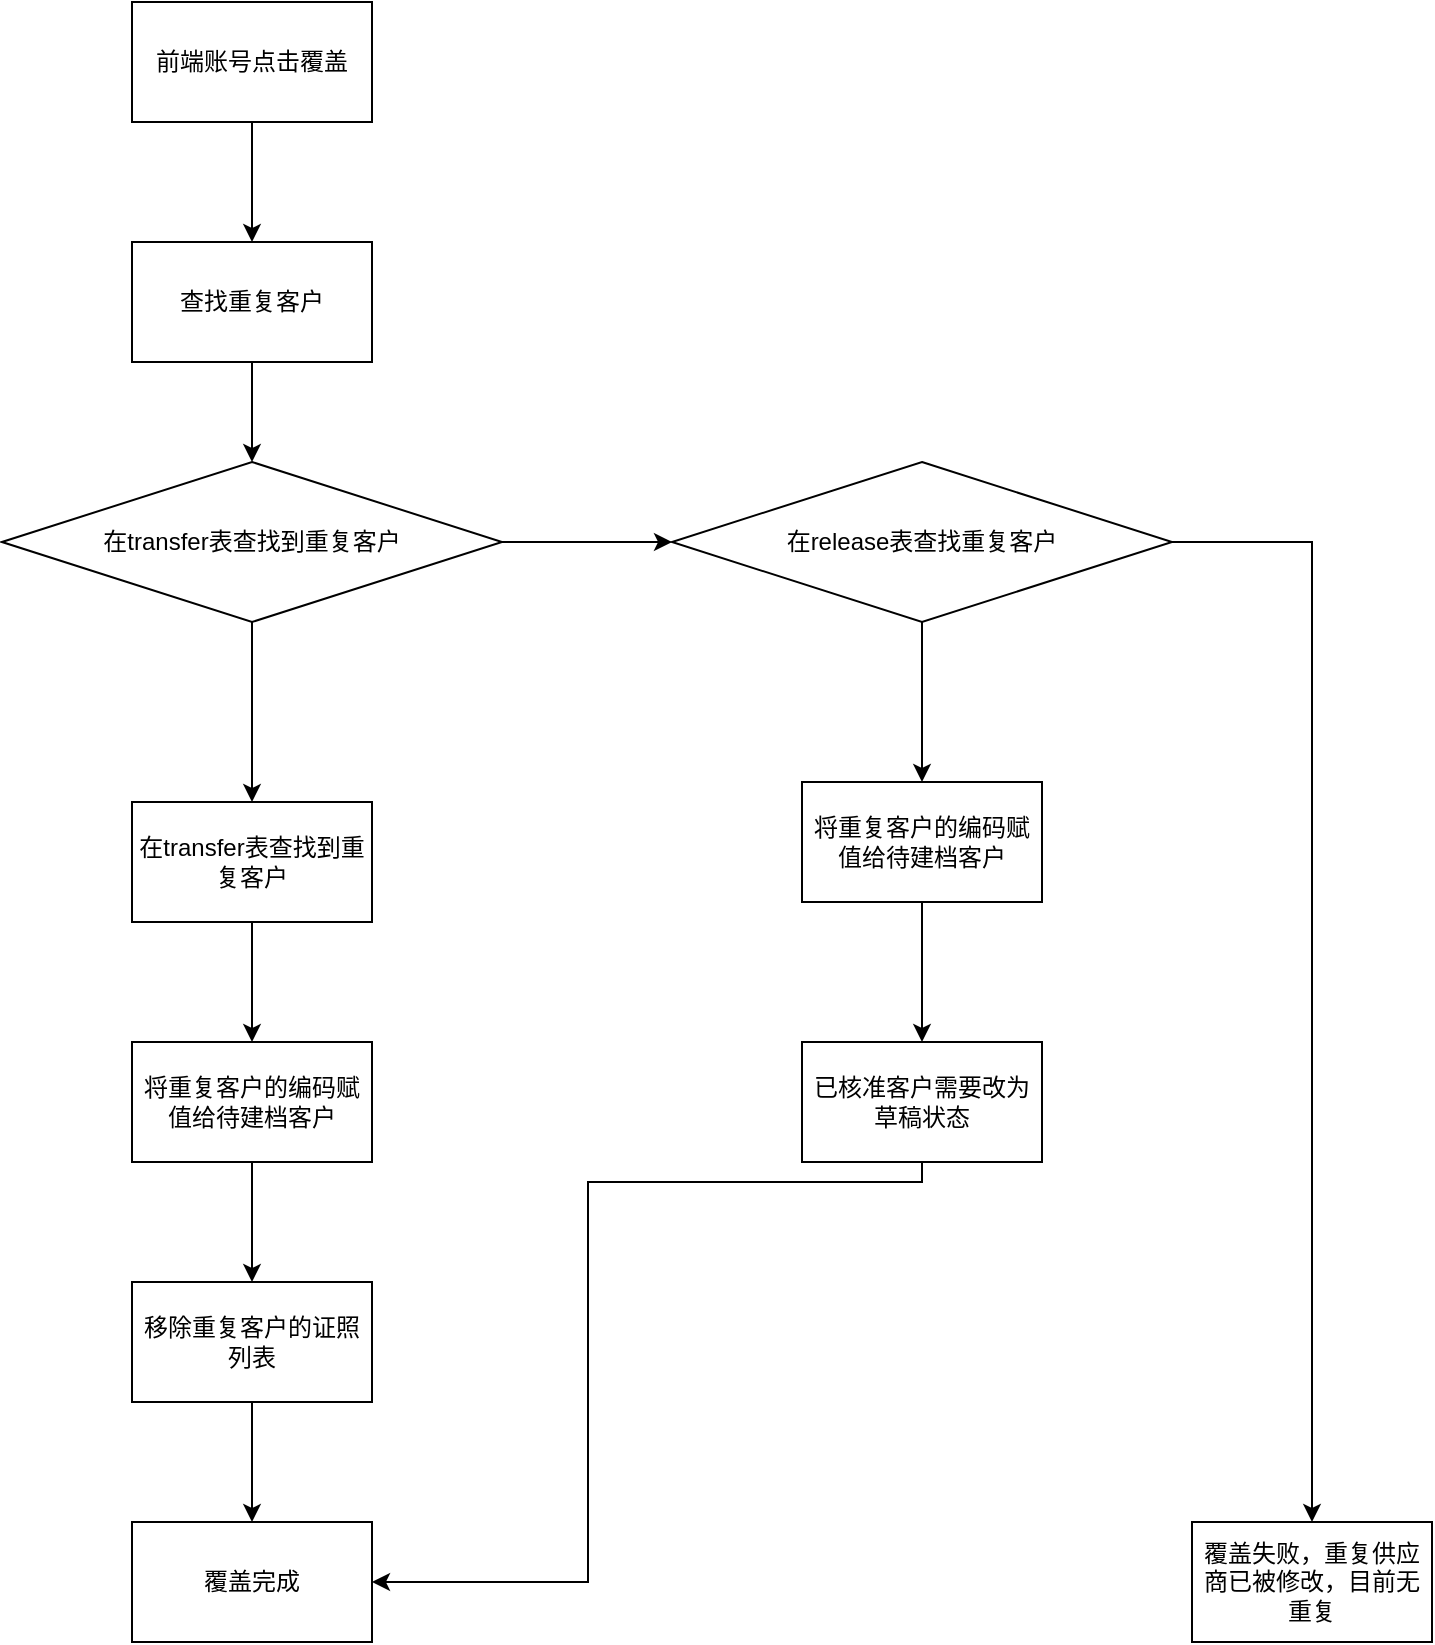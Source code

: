 <mxfile version="14.8.6" type="github"><diagram id="mzLmkTchyPpx6X2ViSFh" name="Page-1"><mxGraphModel dx="1422" dy="762" grid="1" gridSize="10" guides="1" tooltips="1" connect="1" arrows="1" fold="1" page="1" pageScale="1" pageWidth="827" pageHeight="1169" math="0" shadow="0"><root><mxCell id="0"/><mxCell id="1" parent="0"/><mxCell id="Z1cNxyu3MpxTD4Wfr18r-11" style="edgeStyle=orthogonalEdgeStyle;rounded=0;orthogonalLoop=1;jettySize=auto;html=1;entryX=0.5;entryY=0;entryDx=0;entryDy=0;" parent="1" source="Z1cNxyu3MpxTD4Wfr18r-1" target="Z1cNxyu3MpxTD4Wfr18r-2" edge="1"><mxGeometry relative="1" as="geometry"/></mxCell><mxCell id="Z1cNxyu3MpxTD4Wfr18r-1" value="前端账号点击覆盖" style="rounded=0;whiteSpace=wrap;html=1;" parent="1" vertex="1"><mxGeometry x="160" y="80" width="120" height="60" as="geometry"/></mxCell><mxCell id="Z1cNxyu3MpxTD4Wfr18r-12" style="edgeStyle=orthogonalEdgeStyle;rounded=0;orthogonalLoop=1;jettySize=auto;html=1;entryX=0.5;entryY=0;entryDx=0;entryDy=0;" parent="1" source="Z1cNxyu3MpxTD4Wfr18r-2" target="Z1cNxyu3MpxTD4Wfr18r-10" edge="1"><mxGeometry relative="1" as="geometry"/></mxCell><mxCell id="Z1cNxyu3MpxTD4Wfr18r-2" value="查找重复客户" style="rounded=0;whiteSpace=wrap;html=1;" parent="1" vertex="1"><mxGeometry x="160" y="200" width="120" height="60" as="geometry"/></mxCell><mxCell id="Z1cNxyu3MpxTD4Wfr18r-14" style="edgeStyle=orthogonalEdgeStyle;rounded=0;orthogonalLoop=1;jettySize=auto;html=1;entryX=0.5;entryY=0;entryDx=0;entryDy=0;" parent="1" source="Z1cNxyu3MpxTD4Wfr18r-3" target="Z1cNxyu3MpxTD4Wfr18r-4" edge="1"><mxGeometry relative="1" as="geometry"/></mxCell><mxCell id="Z1cNxyu3MpxTD4Wfr18r-3" value="在transfer表查找到重复客户" style="rounded=0;whiteSpace=wrap;html=1;" parent="1" vertex="1"><mxGeometry x="160" y="480" width="120" height="60" as="geometry"/></mxCell><mxCell id="Z1cNxyu3MpxTD4Wfr18r-15" style="edgeStyle=orthogonalEdgeStyle;rounded=0;orthogonalLoop=1;jettySize=auto;html=1;" parent="1" source="Z1cNxyu3MpxTD4Wfr18r-4" target="Z1cNxyu3MpxTD4Wfr18r-5" edge="1"><mxGeometry relative="1" as="geometry"/></mxCell><mxCell id="Z1cNxyu3MpxTD4Wfr18r-4" value="将重复客户的编码赋值给待建档客户" style="rounded=0;whiteSpace=wrap;html=1;" parent="1" vertex="1"><mxGeometry x="160" y="600" width="120" height="60" as="geometry"/></mxCell><mxCell id="Z1cNxyu3MpxTD4Wfr18r-16" style="edgeStyle=orthogonalEdgeStyle;rounded=0;orthogonalLoop=1;jettySize=auto;html=1;entryX=0.5;entryY=0;entryDx=0;entryDy=0;" parent="1" source="Z1cNxyu3MpxTD4Wfr18r-5" target="Z1cNxyu3MpxTD4Wfr18r-6" edge="1"><mxGeometry relative="1" as="geometry"/></mxCell><mxCell id="Z1cNxyu3MpxTD4Wfr18r-5" value="移除重复客户的证照列表" style="rounded=0;whiteSpace=wrap;html=1;" parent="1" vertex="1"><mxGeometry x="160" y="720" width="120" height="60" as="geometry"/></mxCell><mxCell id="Z1cNxyu3MpxTD4Wfr18r-6" value="覆盖完成" style="rounded=0;whiteSpace=wrap;html=1;" parent="1" vertex="1"><mxGeometry x="160" y="840" width="120" height="60" as="geometry"/></mxCell><mxCell id="Z1cNxyu3MpxTD4Wfr18r-20" style="edgeStyle=orthogonalEdgeStyle;rounded=0;orthogonalLoop=1;jettySize=auto;html=1;" parent="1" source="Z1cNxyu3MpxTD4Wfr18r-8" target="Z1cNxyu3MpxTD4Wfr18r-9" edge="1"><mxGeometry relative="1" as="geometry"/></mxCell><mxCell id="Z1cNxyu3MpxTD4Wfr18r-8" value="将重复客户的编码赋值给待建档客户" style="rounded=0;whiteSpace=wrap;html=1;" parent="1" vertex="1"><mxGeometry x="495" y="470" width="120" height="60" as="geometry"/></mxCell><mxCell id="Z1cNxyu3MpxTD4Wfr18r-21" style="edgeStyle=orthogonalEdgeStyle;rounded=0;orthogonalLoop=1;jettySize=auto;html=1;entryX=1;entryY=0.5;entryDx=0;entryDy=0;" parent="1" source="Z1cNxyu3MpxTD4Wfr18r-9" target="Z1cNxyu3MpxTD4Wfr18r-6" edge="1"><mxGeometry relative="1" as="geometry"><Array as="points"><mxPoint x="555" y="670"/><mxPoint x="388" y="670"/><mxPoint x="388" y="870"/></Array></mxGeometry></mxCell><mxCell id="Z1cNxyu3MpxTD4Wfr18r-9" value="已核准客户需要改为草稿状态" style="rounded=0;whiteSpace=wrap;html=1;" parent="1" vertex="1"><mxGeometry x="495" y="600" width="120" height="60" as="geometry"/></mxCell><mxCell id="Z1cNxyu3MpxTD4Wfr18r-13" style="edgeStyle=orthogonalEdgeStyle;rounded=0;orthogonalLoop=1;jettySize=auto;html=1;" parent="1" source="Z1cNxyu3MpxTD4Wfr18r-10" target="Z1cNxyu3MpxTD4Wfr18r-3" edge="1"><mxGeometry relative="1" as="geometry"/></mxCell><mxCell id="Z1cNxyu3MpxTD4Wfr18r-18" style="edgeStyle=orthogonalEdgeStyle;rounded=0;orthogonalLoop=1;jettySize=auto;html=1;entryX=0;entryY=0.5;entryDx=0;entryDy=0;" parent="1" source="Z1cNxyu3MpxTD4Wfr18r-10" target="Z1cNxyu3MpxTD4Wfr18r-17" edge="1"><mxGeometry relative="1" as="geometry"/></mxCell><mxCell id="Z1cNxyu3MpxTD4Wfr18r-10" value="&lt;span&gt;在transfer表查找到重复客户&lt;/span&gt;" style="rhombus;whiteSpace=wrap;html=1;" parent="1" vertex="1"><mxGeometry x="95" y="310" width="250" height="80" as="geometry"/></mxCell><mxCell id="Z1cNxyu3MpxTD4Wfr18r-19" style="edgeStyle=orthogonalEdgeStyle;rounded=0;orthogonalLoop=1;jettySize=auto;html=1;entryX=0.5;entryY=0;entryDx=0;entryDy=0;" parent="1" source="Z1cNxyu3MpxTD4Wfr18r-17" target="Z1cNxyu3MpxTD4Wfr18r-8" edge="1"><mxGeometry relative="1" as="geometry"/></mxCell><mxCell id="Z1cNxyu3MpxTD4Wfr18r-24" style="edgeStyle=orthogonalEdgeStyle;rounded=0;orthogonalLoop=1;jettySize=auto;html=1;entryX=0.5;entryY=0;entryDx=0;entryDy=0;" parent="1" source="Z1cNxyu3MpxTD4Wfr18r-17" target="Z1cNxyu3MpxTD4Wfr18r-22" edge="1"><mxGeometry relative="1" as="geometry"/></mxCell><mxCell id="Z1cNxyu3MpxTD4Wfr18r-17" value="&lt;span&gt;在release表查找重复客户&lt;/span&gt;" style="rhombus;whiteSpace=wrap;html=1;" parent="1" vertex="1"><mxGeometry x="430" y="310" width="250" height="80" as="geometry"/></mxCell><mxCell id="Z1cNxyu3MpxTD4Wfr18r-22" value="覆盖失败，重复供应商已被修改，目前无重复" style="rounded=0;whiteSpace=wrap;html=1;" parent="1" vertex="1"><mxGeometry x="690" y="840" width="120" height="60" as="geometry"/></mxCell></root></mxGraphModel></diagram></mxfile>